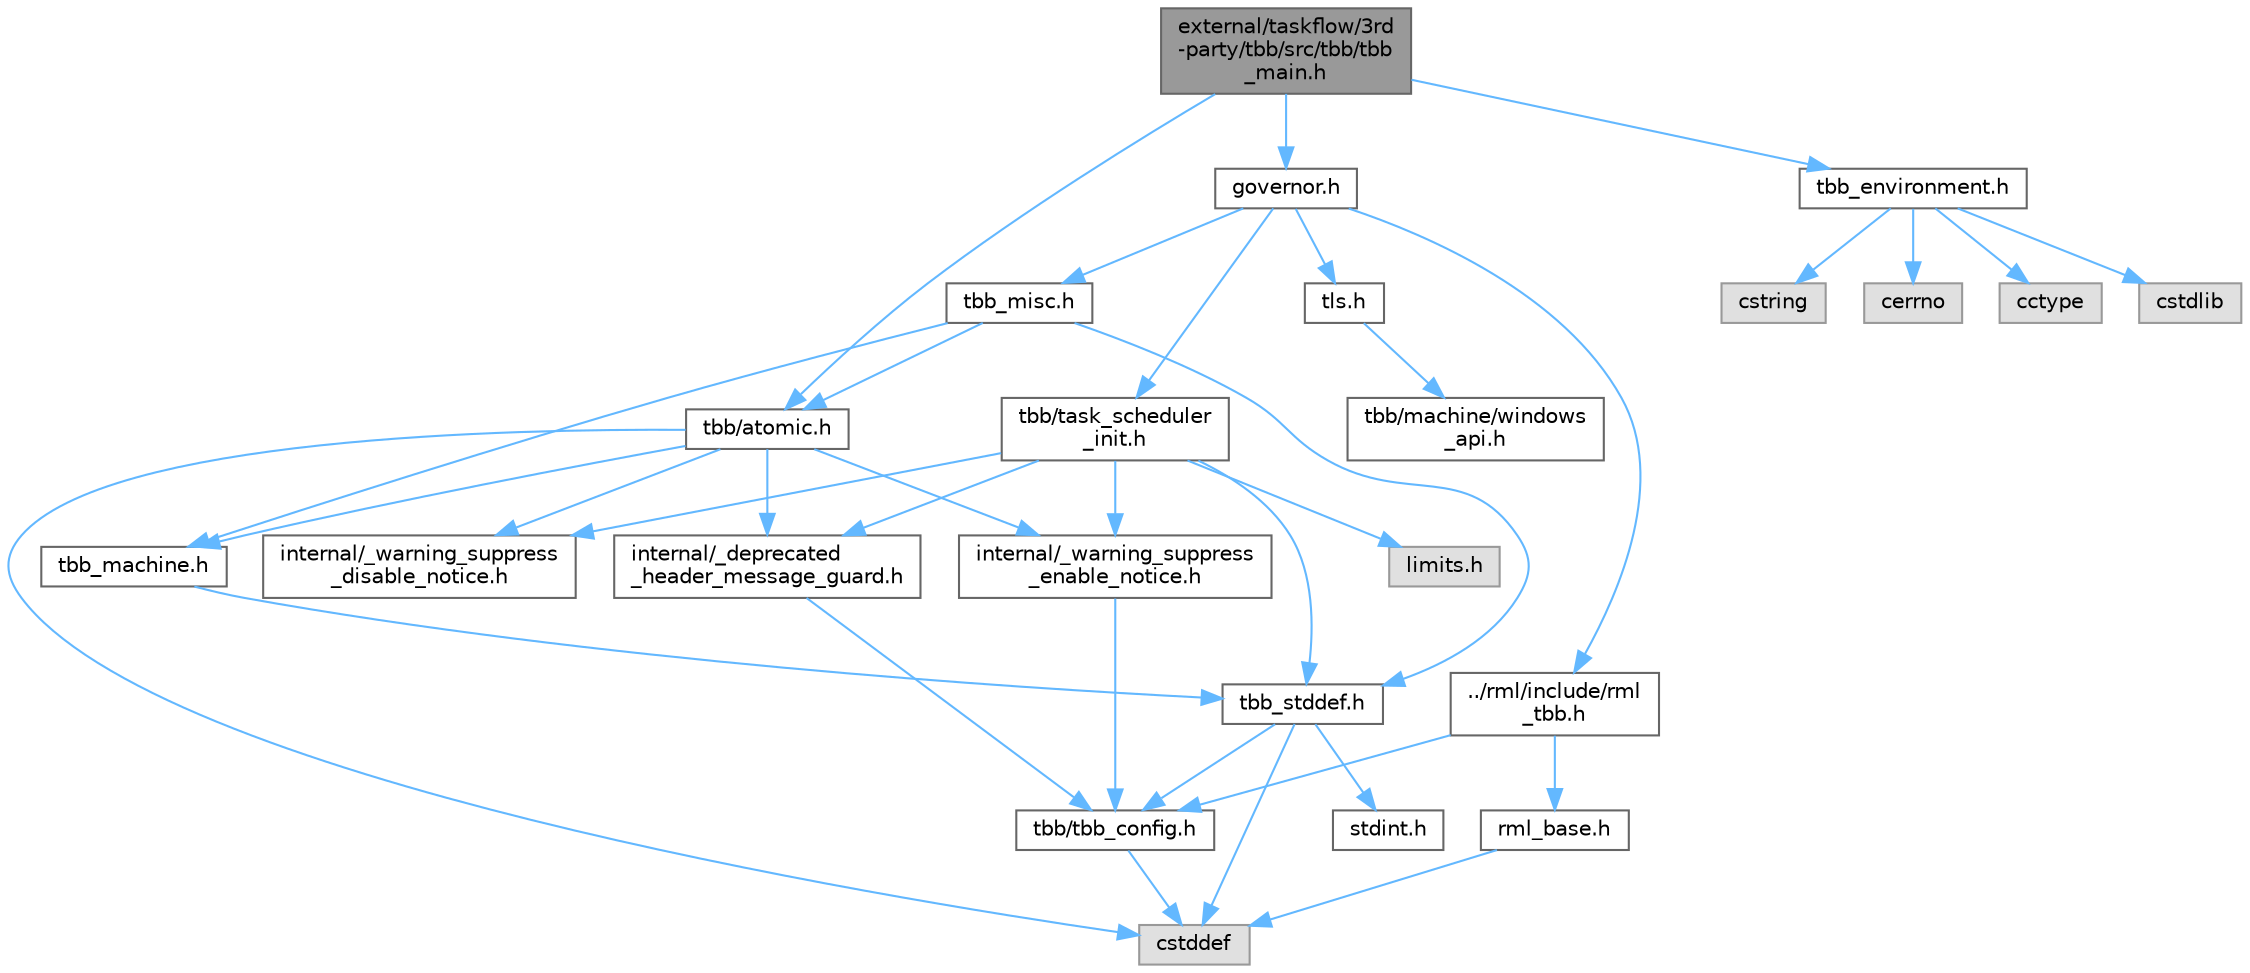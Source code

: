 digraph "external/taskflow/3rd-party/tbb/src/tbb/tbb_main.h"
{
 // LATEX_PDF_SIZE
  bgcolor="transparent";
  edge [fontname=Helvetica,fontsize=10,labelfontname=Helvetica,labelfontsize=10];
  node [fontname=Helvetica,fontsize=10,shape=box,height=0.2,width=0.4];
  Node1 [id="Node000001",label="external/taskflow/3rd\l-party/tbb/src/tbb/tbb\l_main.h",height=0.2,width=0.4,color="gray40", fillcolor="grey60", style="filled", fontcolor="black",tooltip=" "];
  Node1 -> Node2 [id="edge1_Node000001_Node000002",color="steelblue1",style="solid",tooltip=" "];
  Node2 [id="Node000002",label="tbb/atomic.h",height=0.2,width=0.4,color="grey40", fillcolor="white", style="filled",URL="$external_2taskflow_23rd-party_2tbb_2include_2tbb_2atomic_8h.html",tooltip=" "];
  Node2 -> Node3 [id="edge2_Node000002_Node000003",color="steelblue1",style="solid",tooltip=" "];
  Node3 [id="Node000003",label="internal/_deprecated\l_header_message_guard.h",height=0.2,width=0.4,color="grey40", fillcolor="white", style="filled",URL="$__deprecated__header__message__guard_8h.html",tooltip=" "];
  Node3 -> Node4 [id="edge3_Node000003_Node000004",color="steelblue1",style="solid",tooltip=" "];
  Node4 [id="Node000004",label="tbb/tbb_config.h",height=0.2,width=0.4,color="grey40", fillcolor="white", style="filled",URL="$tbb__config_8h.html",tooltip=" "];
  Node4 -> Node5 [id="edge4_Node000004_Node000005",color="steelblue1",style="solid",tooltip=" "];
  Node5 [id="Node000005",label="cstddef",height=0.2,width=0.4,color="grey60", fillcolor="#E0E0E0", style="filled",tooltip=" "];
  Node2 -> Node6 [id="edge5_Node000002_Node000006",color="steelblue1",style="solid",tooltip=" "];
  Node6 [id="Node000006",label="internal/_warning_suppress\l_enable_notice.h",height=0.2,width=0.4,color="grey40", fillcolor="white", style="filled",URL="$__warning__suppress__enable__notice_8h.html",tooltip=" "];
  Node6 -> Node4 [id="edge6_Node000006_Node000004",color="steelblue1",style="solid",tooltip=" "];
  Node2 -> Node5 [id="edge7_Node000002_Node000005",color="steelblue1",style="solid",tooltip=" "];
  Node2 -> Node7 [id="edge8_Node000002_Node000007",color="steelblue1",style="solid",tooltip=" "];
  Node7 [id="Node000007",label="tbb_machine.h",height=0.2,width=0.4,color="grey40", fillcolor="white", style="filled",URL="$tbb__machine_8h.html",tooltip=" "];
  Node7 -> Node8 [id="edge9_Node000007_Node000008",color="steelblue1",style="solid",tooltip=" "];
  Node8 [id="Node000008",label="tbb_stddef.h",height=0.2,width=0.4,color="grey40", fillcolor="white", style="filled",URL="$tbb__stddef_8h.html",tooltip=" "];
  Node8 -> Node4 [id="edge10_Node000008_Node000004",color="steelblue1",style="solid",tooltip=" "];
  Node8 -> Node5 [id="edge11_Node000008_Node000005",color="steelblue1",style="solid",tooltip=" "];
  Node8 -> Node9 [id="edge12_Node000008_Node000009",color="steelblue1",style="solid",tooltip=" "];
  Node9 [id="Node000009",label="stdint.h",height=0.2,width=0.4,color="grey40", fillcolor="white", style="filled",URL="$stdint_8h.html",tooltip=" "];
  Node2 -> Node10 [id="edge13_Node000002_Node000010",color="steelblue1",style="solid",tooltip=" "];
  Node10 [id="Node000010",label="internal/_warning_suppress\l_disable_notice.h",height=0.2,width=0.4,color="grey40", fillcolor="white", style="filled",URL="$__warning__suppress__disable__notice_8h.html",tooltip=" "];
  Node1 -> Node11 [id="edge14_Node000001_Node000011",color="steelblue1",style="solid",tooltip=" "];
  Node11 [id="Node000011",label="governor.h",height=0.2,width=0.4,color="grey40", fillcolor="white", style="filled",URL="$governor_8h.html",tooltip=" "];
  Node11 -> Node12 [id="edge15_Node000011_Node000012",color="steelblue1",style="solid",tooltip=" "];
  Node12 [id="Node000012",label="tbb/task_scheduler\l_init.h",height=0.2,width=0.4,color="grey40", fillcolor="white", style="filled",URL="$task__scheduler__init_8h.html",tooltip=" "];
  Node12 -> Node3 [id="edge16_Node000012_Node000003",color="steelblue1",style="solid",tooltip=" "];
  Node12 -> Node6 [id="edge17_Node000012_Node000006",color="steelblue1",style="solid",tooltip=" "];
  Node12 -> Node8 [id="edge18_Node000012_Node000008",color="steelblue1",style="solid",tooltip=" "];
  Node12 -> Node13 [id="edge19_Node000012_Node000013",color="steelblue1",style="solid",tooltip=" "];
  Node13 [id="Node000013",label="limits.h",height=0.2,width=0.4,color="grey60", fillcolor="#E0E0E0", style="filled",tooltip=" "];
  Node12 -> Node10 [id="edge20_Node000012_Node000010",color="steelblue1",style="solid",tooltip=" "];
  Node11 -> Node14 [id="edge21_Node000011_Node000014",color="steelblue1",style="solid",tooltip=" "];
  Node14 [id="Node000014",label="../rml/include/rml\l_tbb.h",height=0.2,width=0.4,color="grey40", fillcolor="white", style="filled",URL="$rml__tbb_8h.html",tooltip=" "];
  Node14 -> Node4 [id="edge22_Node000014_Node000004",color="steelblue1",style="solid",tooltip=" "];
  Node14 -> Node15 [id="edge23_Node000014_Node000015",color="steelblue1",style="solid",tooltip=" "];
  Node15 [id="Node000015",label="rml_base.h",height=0.2,width=0.4,color="grey40", fillcolor="white", style="filled",URL="$rml__base_8h.html",tooltip=" "];
  Node15 -> Node5 [id="edge24_Node000015_Node000005",color="steelblue1",style="solid",tooltip=" "];
  Node11 -> Node16 [id="edge25_Node000011_Node000016",color="steelblue1",style="solid",tooltip=" "];
  Node16 [id="Node000016",label="tbb_misc.h",height=0.2,width=0.4,color="grey40", fillcolor="white", style="filled",URL="$tbb__misc_8h.html",tooltip=" "];
  Node16 -> Node8 [id="edge26_Node000016_Node000008",color="steelblue1",style="solid",tooltip=" "];
  Node16 -> Node7 [id="edge27_Node000016_Node000007",color="steelblue1",style="solid",tooltip=" "];
  Node16 -> Node2 [id="edge28_Node000016_Node000002",color="steelblue1",style="solid",tooltip=" "];
  Node11 -> Node17 [id="edge29_Node000011_Node000017",color="steelblue1",style="solid",tooltip=" "];
  Node17 [id="Node000017",label="tls.h",height=0.2,width=0.4,color="grey40", fillcolor="white", style="filled",URL="$tls_8h.html",tooltip=" "];
  Node17 -> Node18 [id="edge30_Node000017_Node000018",color="steelblue1",style="solid",tooltip=" "];
  Node18 [id="Node000018",label="tbb/machine/windows\l_api.h",height=0.2,width=0.4,color="grey40", fillcolor="white", style="filled",URL="$windows__api_8h.html",tooltip=" "];
  Node1 -> Node19 [id="edge31_Node000001_Node000019",color="steelblue1",style="solid",tooltip=" "];
  Node19 [id="Node000019",label="tbb_environment.h",height=0.2,width=0.4,color="grey40", fillcolor="white", style="filled",URL="$tbb__environment_8h.html",tooltip=" "];
  Node19 -> Node20 [id="edge32_Node000019_Node000020",color="steelblue1",style="solid",tooltip=" "];
  Node20 [id="Node000020",label="cstdlib",height=0.2,width=0.4,color="grey60", fillcolor="#E0E0E0", style="filled",tooltip=" "];
  Node19 -> Node21 [id="edge33_Node000019_Node000021",color="steelblue1",style="solid",tooltip=" "];
  Node21 [id="Node000021",label="cstring",height=0.2,width=0.4,color="grey60", fillcolor="#E0E0E0", style="filled",tooltip=" "];
  Node19 -> Node22 [id="edge34_Node000019_Node000022",color="steelblue1",style="solid",tooltip=" "];
  Node22 [id="Node000022",label="cerrno",height=0.2,width=0.4,color="grey60", fillcolor="#E0E0E0", style="filled",tooltip=" "];
  Node19 -> Node23 [id="edge35_Node000019_Node000023",color="steelblue1",style="solid",tooltip=" "];
  Node23 [id="Node000023",label="cctype",height=0.2,width=0.4,color="grey60", fillcolor="#E0E0E0", style="filled",tooltip=" "];
}
